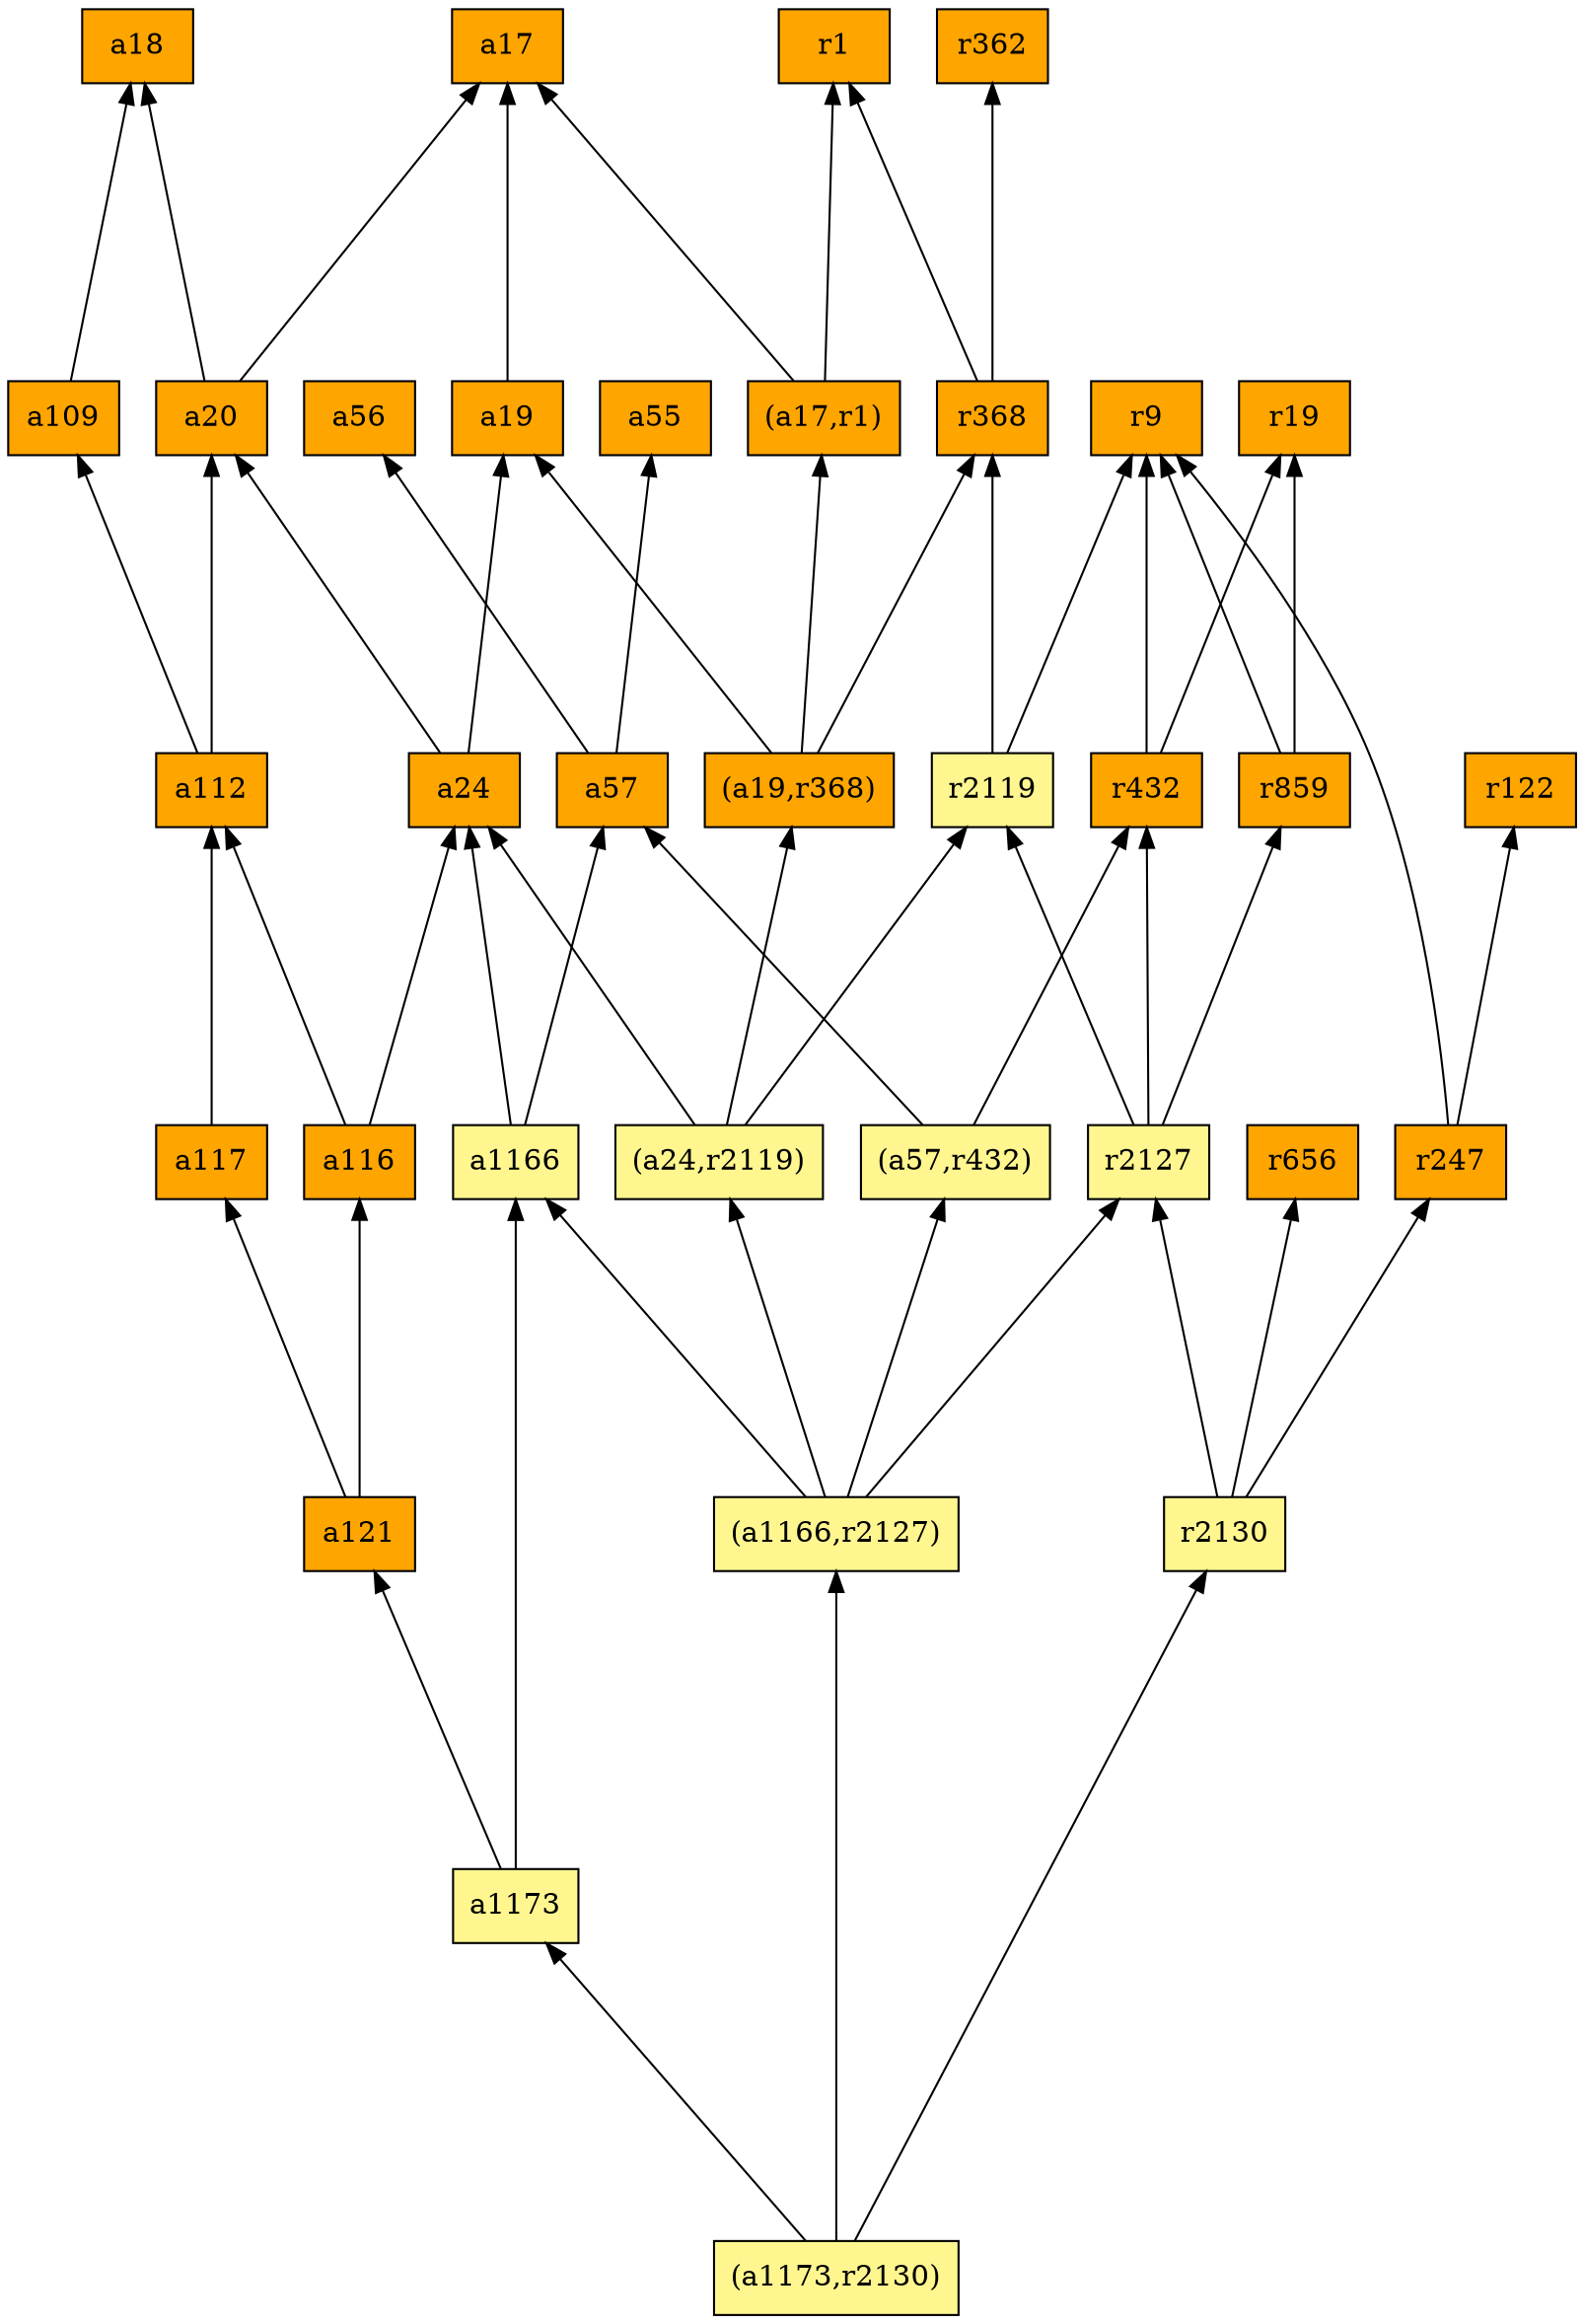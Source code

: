 digraph G {
rankdir=BT;ranksep="2.0";
"a1173" [shape=record,fillcolor=khaki1,style=filled,label="{a1173}"];
"(a24,r2119)" [shape=record,fillcolor=khaki1,style=filled,label="{(a24,r2119)}"];
"a57" [shape=record,fillcolor=orange,style=filled,label="{a57}"];
"(a57,r432)" [shape=record,fillcolor=khaki1,style=filled,label="{(a57,r432)}"];
"r432" [shape=record,fillcolor=orange,style=filled,label="{r432}"];
"a109" [shape=record,fillcolor=orange,style=filled,label="{a109}"];
"(a19,r368)" [shape=record,fillcolor=orange,style=filled,label="{(a19,r368)}"];
"r9" [shape=record,fillcolor=orange,style=filled,label="{r9}"];
"(a1166,r2127)" [shape=record,fillcolor=khaki1,style=filled,label="{(a1166,r2127)}"];
"a112" [shape=record,fillcolor=orange,style=filled,label="{a112}"];
"a1166" [shape=record,fillcolor=khaki1,style=filled,label="{a1166}"];
"(a17,r1)" [shape=record,fillcolor=orange,style=filled,label="{(a17,r1)}"];
"r656" [shape=record,fillcolor=orange,style=filled,label="{r656}"];
"r122" [shape=record,fillcolor=orange,style=filled,label="{r122}"];
"a20" [shape=record,fillcolor=orange,style=filled,label="{a20}"];
"a55" [shape=record,fillcolor=orange,style=filled,label="{a55}"];
"r2127" [shape=record,fillcolor=khaki1,style=filled,label="{r2127}"];
"a116" [shape=record,fillcolor=orange,style=filled,label="{a116}"];
"a56" [shape=record,fillcolor=orange,style=filled,label="{a56}"];
"r247" [shape=record,fillcolor=orange,style=filled,label="{r247}"];
"a17" [shape=record,fillcolor=orange,style=filled,label="{a17}"];
"r368" [shape=record,fillcolor=orange,style=filled,label="{r368}"];
"a24" [shape=record,fillcolor=orange,style=filled,label="{a24}"];
"a18" [shape=record,fillcolor=orange,style=filled,label="{a18}"];
"a121" [shape=record,fillcolor=orange,style=filled,label="{a121}"];
"r362" [shape=record,fillcolor=orange,style=filled,label="{r362}"];
"r19" [shape=record,fillcolor=orange,style=filled,label="{r19}"];
"(a1173,r2130)" [shape=record,fillcolor=khaki1,style=filled,label="{(a1173,r2130)}"];
"a19" [shape=record,fillcolor=orange,style=filled,label="{a19}"];
"a117" [shape=record,fillcolor=orange,style=filled,label="{a117}"];
"r1" [shape=record,fillcolor=orange,style=filled,label="{r1}"];
"r859" [shape=record,fillcolor=orange,style=filled,label="{r859}"];
"r2119" [shape=record,fillcolor=khaki1,style=filled,label="{r2119}"];
"r2130" [shape=record,fillcolor=khaki1,style=filled,label="{r2130}"];
"a1173" -> "a121"
"a1173" -> "a1166"
"(a24,r2119)" -> "a24"
"(a24,r2119)" -> "(a19,r368)"
"(a24,r2119)" -> "r2119"
"a57" -> "a56"
"a57" -> "a55"
"(a57,r432)" -> "a57"
"(a57,r432)" -> "r432"
"r432" -> "r9"
"r432" -> "r19"
"a109" -> "a18"
"(a19,r368)" -> "r368"
"(a19,r368)" -> "a19"
"(a19,r368)" -> "(a17,r1)"
"(a1166,r2127)" -> "(a24,r2119)"
"(a1166,r2127)" -> "(a57,r432)"
"(a1166,r2127)" -> "r2127"
"(a1166,r2127)" -> "a1166"
"a112" -> "a109"
"a112" -> "a20"
"a1166" -> "a57"
"a1166" -> "a24"
"(a17,r1)" -> "r1"
"(a17,r1)" -> "a17"
"a20" -> "a18"
"a20" -> "a17"
"r2127" -> "r432"
"r2127" -> "r859"
"r2127" -> "r2119"
"a116" -> "a24"
"a116" -> "a112"
"r247" -> "r9"
"r247" -> "r122"
"r368" -> "r362"
"r368" -> "r1"
"a24" -> "a19"
"a24" -> "a20"
"a121" -> "a117"
"a121" -> "a116"
"(a1173,r2130)" -> "a1173"
"(a1173,r2130)" -> "(a1166,r2127)"
"(a1173,r2130)" -> "r2130"
"a19" -> "a17"
"a117" -> "a112"
"r859" -> "r9"
"r859" -> "r19"
"r2119" -> "r368"
"r2119" -> "r9"
"r2130" -> "r656"
"r2130" -> "r2127"
"r2130" -> "r247"
}